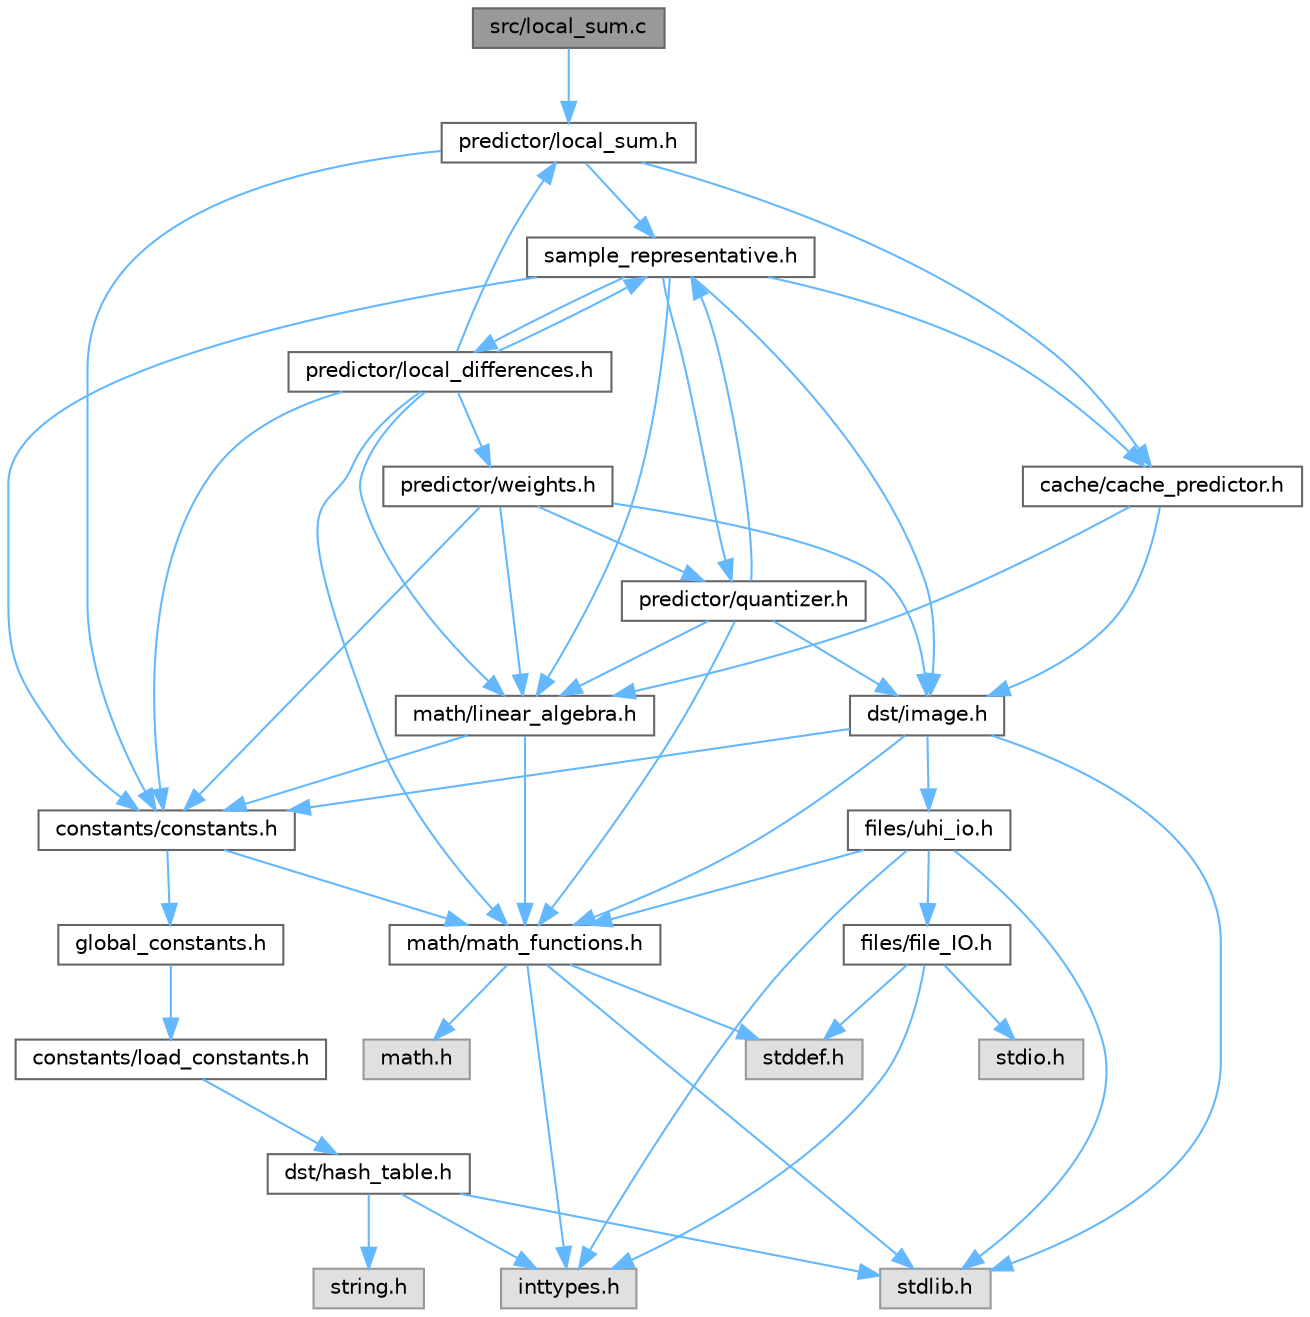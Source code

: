 digraph "src/local_sum.c"
{
 // LATEX_PDF_SIZE
  bgcolor="transparent";
  edge [fontname=Helvetica,fontsize=10,labelfontname=Helvetica,labelfontsize=10];
  node [fontname=Helvetica,fontsize=10,shape=box,height=0.2,width=0.4];
  Node1 [id="Node000001",label="src/local_sum.c",height=0.2,width=0.4,color="gray40", fillcolor="grey60", style="filled", fontcolor="black",tooltip=" "];
  Node1 -> Node2 [id="edge101_Node000001_Node000002",color="steelblue1",style="solid",tooltip=" "];
  Node2 [id="Node000002",label="predictor/local_sum.h",height=0.2,width=0.4,color="grey40", fillcolor="white", style="filled",URL="$d6/d9d/local__sum_8h.html",tooltip=" "];
  Node2 -> Node3 [id="edge102_Node000002_Node000003",color="steelblue1",style="solid",tooltip=" "];
  Node3 [id="Node000003",label="constants/constants.h",height=0.2,width=0.4,color="grey40", fillcolor="white", style="filled",URL="$d2/d6f/constants_8h.html",tooltip=" "];
  Node3 -> Node4 [id="edge103_Node000003_Node000004",color="steelblue1",style="solid",tooltip=" "];
  Node4 [id="Node000004",label="math/math_functions.h",height=0.2,width=0.4,color="grey40", fillcolor="white", style="filled",URL="$d2/de2/math__functions_8h.html",tooltip=" "];
  Node4 -> Node5 [id="edge104_Node000004_Node000005",color="steelblue1",style="solid",tooltip=" "];
  Node5 [id="Node000005",label="stdlib.h",height=0.2,width=0.4,color="grey60", fillcolor="#E0E0E0", style="filled",tooltip=" "];
  Node4 -> Node6 [id="edge105_Node000004_Node000006",color="steelblue1",style="solid",tooltip=" "];
  Node6 [id="Node000006",label="math.h",height=0.2,width=0.4,color="grey60", fillcolor="#E0E0E0", style="filled",tooltip=" "];
  Node4 -> Node7 [id="edge106_Node000004_Node000007",color="steelblue1",style="solid",tooltip=" "];
  Node7 [id="Node000007",label="inttypes.h",height=0.2,width=0.4,color="grey60", fillcolor="#E0E0E0", style="filled",tooltip=" "];
  Node4 -> Node8 [id="edge107_Node000004_Node000008",color="steelblue1",style="solid",tooltip=" "];
  Node8 [id="Node000008",label="stddef.h",height=0.2,width=0.4,color="grey60", fillcolor="#E0E0E0", style="filled",tooltip=" "];
  Node3 -> Node9 [id="edge108_Node000003_Node000009",color="steelblue1",style="solid",tooltip=" "];
  Node9 [id="Node000009",label="global_constants.h",height=0.2,width=0.4,color="grey40", fillcolor="white", style="filled",URL="$d5/ddb/global__constants_8h.html",tooltip=" "];
  Node9 -> Node10 [id="edge109_Node000009_Node000010",color="steelblue1",style="solid",tooltip=" "];
  Node10 [id="Node000010",label="constants/load_constants.h",height=0.2,width=0.4,color="grey40", fillcolor="white", style="filled",URL="$d4/d3e/load__constants_8h.html",tooltip=" "];
  Node10 -> Node11 [id="edge110_Node000010_Node000011",color="steelblue1",style="solid",tooltip=" "];
  Node11 [id="Node000011",label="dst/hash_table.h",height=0.2,width=0.4,color="grey40", fillcolor="white", style="filled",URL="$d4/ddb/hash__table_8h.html",tooltip=" "];
  Node11 -> Node5 [id="edge111_Node000011_Node000005",color="steelblue1",style="solid",tooltip=" "];
  Node11 -> Node7 [id="edge112_Node000011_Node000007",color="steelblue1",style="solid",tooltip=" "];
  Node11 -> Node12 [id="edge113_Node000011_Node000012",color="steelblue1",style="solid",tooltip=" "];
  Node12 [id="Node000012",label="string.h",height=0.2,width=0.4,color="grey60", fillcolor="#E0E0E0", style="filled",tooltip=" "];
  Node2 -> Node13 [id="edge114_Node000002_Node000013",color="steelblue1",style="solid",tooltip=" "];
  Node13 [id="Node000013",label="sample_representative.h",height=0.2,width=0.4,color="grey40", fillcolor="white", style="filled",URL="$df/d7d/sample__representative_8h.html",tooltip=" "];
  Node13 -> Node14 [id="edge115_Node000013_Node000014",color="steelblue1",style="solid",tooltip=" "];
  Node14 [id="Node000014",label="dst/image.h",height=0.2,width=0.4,color="grey40", fillcolor="white", style="filled",URL="$d5/db2/image_8h.html",tooltip=" "];
  Node14 -> Node4 [id="edge116_Node000014_Node000004",color="steelblue1",style="solid",tooltip=" "];
  Node14 -> Node3 [id="edge117_Node000014_Node000003",color="steelblue1",style="solid",tooltip=" "];
  Node14 -> Node5 [id="edge118_Node000014_Node000005",color="steelblue1",style="solid",tooltip=" "];
  Node14 -> Node15 [id="edge119_Node000014_Node000015",color="steelblue1",style="solid",tooltip=" "];
  Node15 [id="Node000015",label="files/uhi_io.h",height=0.2,width=0.4,color="grey40", fillcolor="white", style="filled",URL="$d8/d60/uhi__io_8h.html",tooltip=" "];
  Node15 -> Node7 [id="edge120_Node000015_Node000007",color="steelblue1",style="solid",tooltip=" "];
  Node15 -> Node5 [id="edge121_Node000015_Node000005",color="steelblue1",style="solid",tooltip=" "];
  Node15 -> Node16 [id="edge122_Node000015_Node000016",color="steelblue1",style="solid",tooltip=" "];
  Node16 [id="Node000016",label="files/file_IO.h",height=0.2,width=0.4,color="grey40", fillcolor="white", style="filled",URL="$d9/d7f/file___i_o_8h.html",tooltip=" "];
  Node16 -> Node7 [id="edge123_Node000016_Node000007",color="steelblue1",style="solid",tooltip=" "];
  Node16 -> Node8 [id="edge124_Node000016_Node000008",color="steelblue1",style="solid",tooltip=" "];
  Node16 -> Node17 [id="edge125_Node000016_Node000017",color="steelblue1",style="solid",tooltip=" "];
  Node17 [id="Node000017",label="stdio.h",height=0.2,width=0.4,color="grey60", fillcolor="#E0E0E0", style="filled",tooltip=" "];
  Node15 -> Node4 [id="edge126_Node000015_Node000004",color="steelblue1",style="solid",tooltip=" "];
  Node13 -> Node3 [id="edge127_Node000013_Node000003",color="steelblue1",style="solid",tooltip=" "];
  Node13 -> Node18 [id="edge128_Node000013_Node000018",color="steelblue1",style="solid",tooltip=" "];
  Node18 [id="Node000018",label="cache/cache_predictor.h",height=0.2,width=0.4,color="grey40", fillcolor="white", style="filled",URL="$df/d01/cache__predictor_8h.html",tooltip="Deprecated, Used as a buffer for debugging and temporary storage."];
  Node18 -> Node19 [id="edge129_Node000018_Node000019",color="steelblue1",style="solid",tooltip=" "];
  Node19 [id="Node000019",label="math/linear_algebra.h",height=0.2,width=0.4,color="grey40", fillcolor="white", style="filled",URL="$dc/d9c/linear__algebra_8h.html",tooltip=" "];
  Node19 -> Node3 [id="edge130_Node000019_Node000003",color="steelblue1",style="solid",tooltip=" "];
  Node19 -> Node4 [id="edge131_Node000019_Node000004",color="steelblue1",style="solid",tooltip=" "];
  Node18 -> Node14 [id="edge132_Node000018_Node000014",color="steelblue1",style="solid",tooltip=" "];
  Node13 -> Node19 [id="edge133_Node000013_Node000019",color="steelblue1",style="solid",tooltip=" "];
  Node13 -> Node20 [id="edge134_Node000013_Node000020",color="steelblue1",style="solid",tooltip=" "];
  Node20 [id="Node000020",label="predictor/local_differences.h",height=0.2,width=0.4,color="grey40", fillcolor="white", style="filled",URL="$d2/df3/local__differences_8h.html",tooltip=" "];
  Node20 -> Node3 [id="edge135_Node000020_Node000003",color="steelblue1",style="solid",tooltip=" "];
  Node20 -> Node19 [id="edge136_Node000020_Node000019",color="steelblue1",style="solid",tooltip=" "];
  Node20 -> Node4 [id="edge137_Node000020_Node000004",color="steelblue1",style="solid",tooltip=" "];
  Node20 -> Node2 [id="edge138_Node000020_Node000002",color="steelblue1",style="solid",tooltip=" "];
  Node20 -> Node13 [id="edge139_Node000020_Node000013",color="steelblue1",style="solid",tooltip=" "];
  Node20 -> Node21 [id="edge140_Node000020_Node000021",color="steelblue1",style="solid",tooltip=" "];
  Node21 [id="Node000021",label="predictor/weights.h",height=0.2,width=0.4,color="grey40", fillcolor="white", style="filled",URL="$d2/d6a/weights_8h.html",tooltip=" "];
  Node21 -> Node3 [id="edge141_Node000021_Node000003",color="steelblue1",style="solid",tooltip=" "];
  Node21 -> Node14 [id="edge142_Node000021_Node000014",color="steelblue1",style="solid",tooltip=" "];
  Node21 -> Node19 [id="edge143_Node000021_Node000019",color="steelblue1",style="solid",tooltip=" "];
  Node21 -> Node22 [id="edge144_Node000021_Node000022",color="steelblue1",style="solid",tooltip=" "];
  Node22 [id="Node000022",label="predictor/quantizer.h",height=0.2,width=0.4,color="grey40", fillcolor="white", style="filled",URL="$d1/d38/quantizer_8h.html",tooltip=" "];
  Node22 -> Node14 [id="edge145_Node000022_Node000014",color="steelblue1",style="solid",tooltip=" "];
  Node22 -> Node4 [id="edge146_Node000022_Node000004",color="steelblue1",style="solid",tooltip=" "];
  Node22 -> Node19 [id="edge147_Node000022_Node000019",color="steelblue1",style="solid",tooltip=" "];
  Node22 -> Node13 [id="edge148_Node000022_Node000013",color="steelblue1",style="solid",tooltip=" "];
  Node13 -> Node22 [id="edge149_Node000013_Node000022",color="steelblue1",style="solid",tooltip=" "];
  Node2 -> Node18 [id="edge150_Node000002_Node000018",color="steelblue1",style="solid",tooltip=" "];
}
